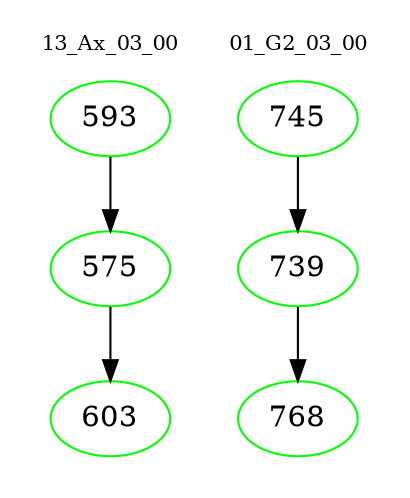 digraph{
subgraph cluster_0 {
color = white
label = "13_Ax_03_00";
fontsize=10;
T0_593 [label="593", color="green"]
T0_593 -> T0_575 [color="black"]
T0_575 [label="575", color="green"]
T0_575 -> T0_603 [color="black"]
T0_603 [label="603", color="green"]
}
subgraph cluster_1 {
color = white
label = "01_G2_03_00";
fontsize=10;
T1_745 [label="745", color="green"]
T1_745 -> T1_739 [color="black"]
T1_739 [label="739", color="green"]
T1_739 -> T1_768 [color="black"]
T1_768 [label="768", color="green"]
}
}
